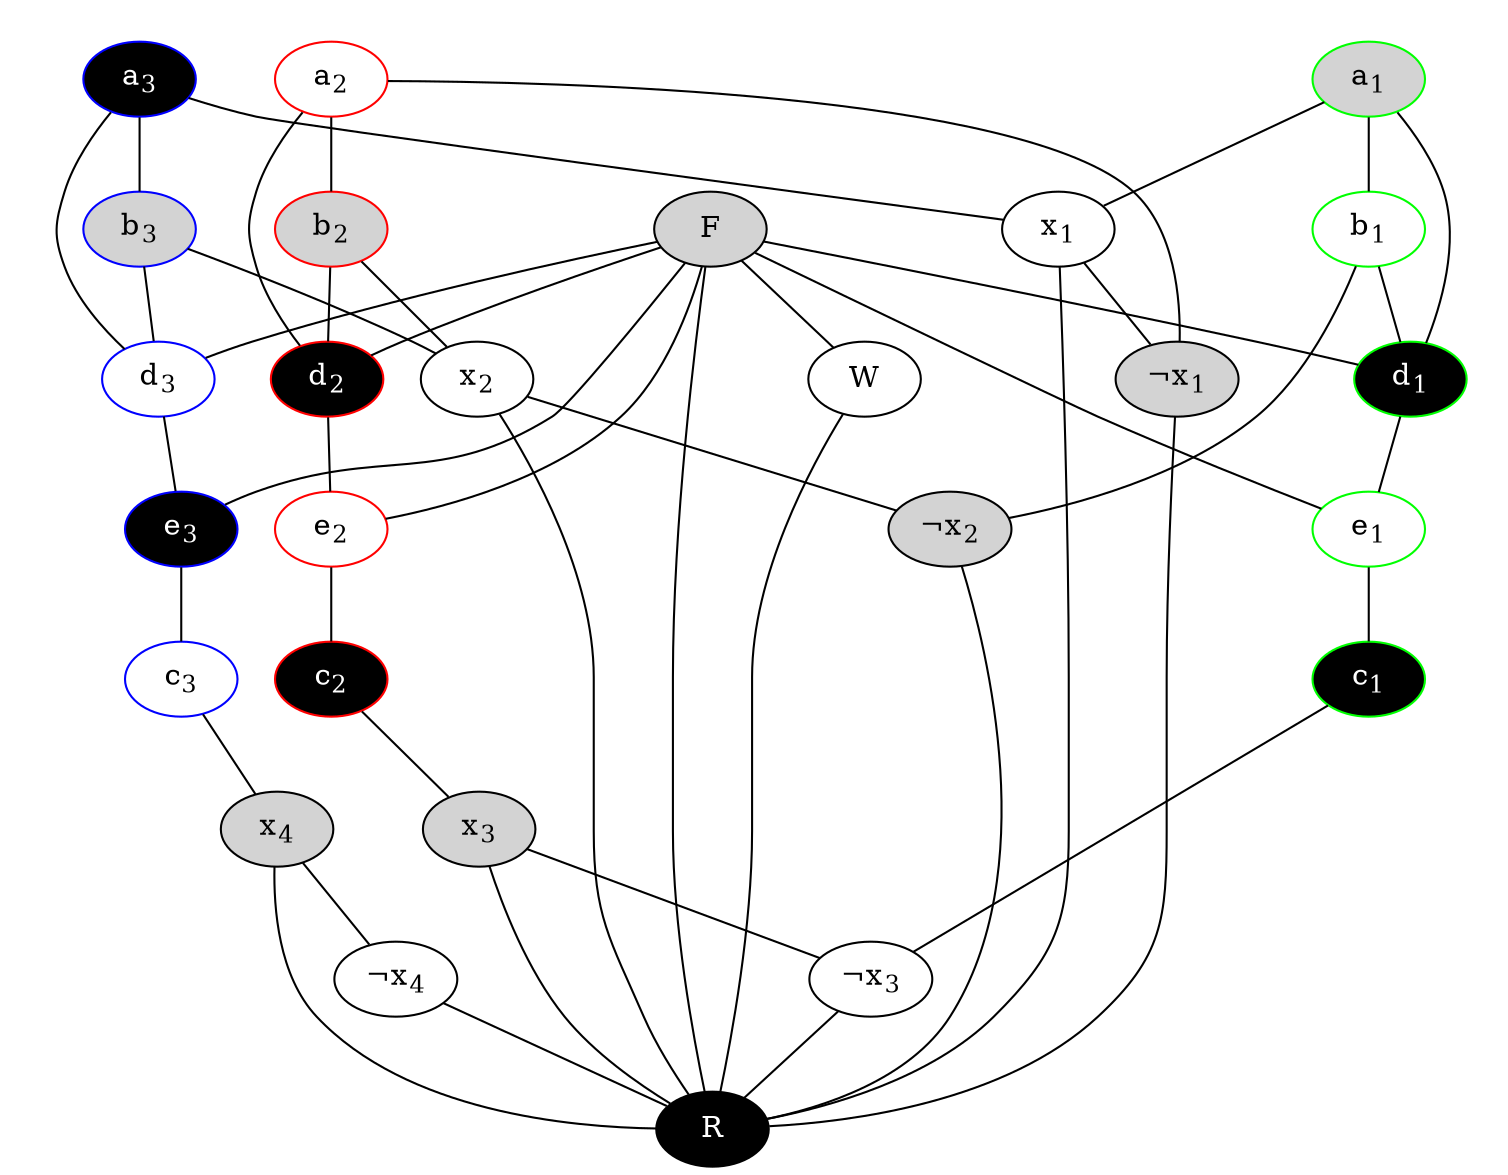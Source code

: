 graph G {
	x1 [label=<x<SUB>1</SUB>>]
	nx1 [label=<&not;x<SUB>1</SUB>>, fillcolor=lightgrey, style=filled]
	
	x2 [label=<x<SUB>2</SUB>>]
	nx2 [label=<&not;x<SUB>2</SUB>>, fillcolor=lightgrey, style=filled]
	
	x3 [label=<x<SUB>3</SUB>>, fillcolor=lightgrey, style=filled]
	nx3 [label=<&not;x<SUB>3</SUB>>]
	
	x4 [label=<x<SUB>4</SUB>>, fillcolor=lightgrey, style=filled]
	nx4 [label=<&not;x<SUB>4</SUB>>]
	
	R [label="R", fillcolor=black, style=filled, fontcolor=white]
	F [label="F", fillcolor=lightgrey, style=filled]
	W [label="W"]
	
	x1 -- nx1
	x1 -- R
	nx1 -- R
	
	x2 -- nx2
	x2 -- R
	nx2 -- R
	
	x3 -- nx3
	x3 -- R
	nx3 -- R
	
	x4 -- nx4
	x4 -- R
	nx4 -- R

	F -- W
	F -- R
	W -- R
	
	
	// KLAUSEL 1
	node [color=green]
	a1 [label=<a<SUB>1</SUB>>, fillcolor=lightgrey, style=filled]
	b1 [label=<b<SUB>1</SUB>>]//, fillcolor=lightgrey, style=filled, fontcolor=white]
	c1 [label=<c<SUB>1</SUB>>, fillcolor=black, fontcolor=white, style=filled]
	d1 [label=<d<SUB>1</SUB>>, fillcolor=black, fontcolor=white, style=filled]
	e1 [label=<e<SUB>1</SUB>>]//, fillcolor=black, fontcolor=white, style=filled]
	
	subgraph cluster_k_1 {
		color=white
		a1 -- b1 -- d1 -- a1
		d1 -- e1 -- c1;
		// label = <K<SUB>1</SUB>>;
	}
	
	a1 -- x1
	b1 -- nx2
	c1 -- nx3
	F -- d1
	F -- e1
	
	
	// KLAUSEL 2
	node [color=red]
	a2 [label=<a<SUB>2</SUB>>]//, fillcolor=lightgrey, style=filled]
	b2 [label=<b<SUB>2</SUB>>, fillcolor=lightgrey, style=filled]
	c2 [label=<c<SUB>2</SUB>>, fillcolor=black, fontcolor=white, style=filled]
	d2 [label=<d<SUB>2</SUB>>, fillcolor=black, fontcolor=white, style=filled]
	e2 [label=<e<SUB>2</SUB>>]//, fillcolor=lightgrey, style=filled]
	
	subgraph cluster_k_2 {
		color=white
		a2 -- b2 -- d2 -- a2
		d2 -- e2 -- c2;
		// label = <K<SUB>2</SUB>>;
	}
	
	a2 -- nx1
	b2 -- x2
	c2 -- x3
	F -- d2 
	F -- e2
	
	// KLAUSEL 3
	node [color=blue]
	a3 [label=<a<SUB>3</SUB>>, fillcolor=black, fontcolor=white, style=filled]
	b3 [label=<b<SUB>3</SUB>>, fillcolor=lightgrey, style=filled]
	c3 [label=<c<SUB>3</SUB>>]//, fillcolor=black, fontcolor=white, style=filled]
	d3 [label=<d<SUB>3</SUB>>]//, fillcolor=black style=filled, fontcolor=white]
	e3 [label=<e<SUB>3</SUB>>, fillcolor=black, fontcolor=white, style=filled]
	
	subgraph cluster_k_2 {
		color=white
		a3 -- b3 -- d3 -- a3
		d3 -- e3 -- c3;
		// label = <K<SUB>2</SUB>>;
	}
	
	a3 -- x1
	b3 -- x2
	c3 -- x4
	F -- d3 
	F -- e3
}